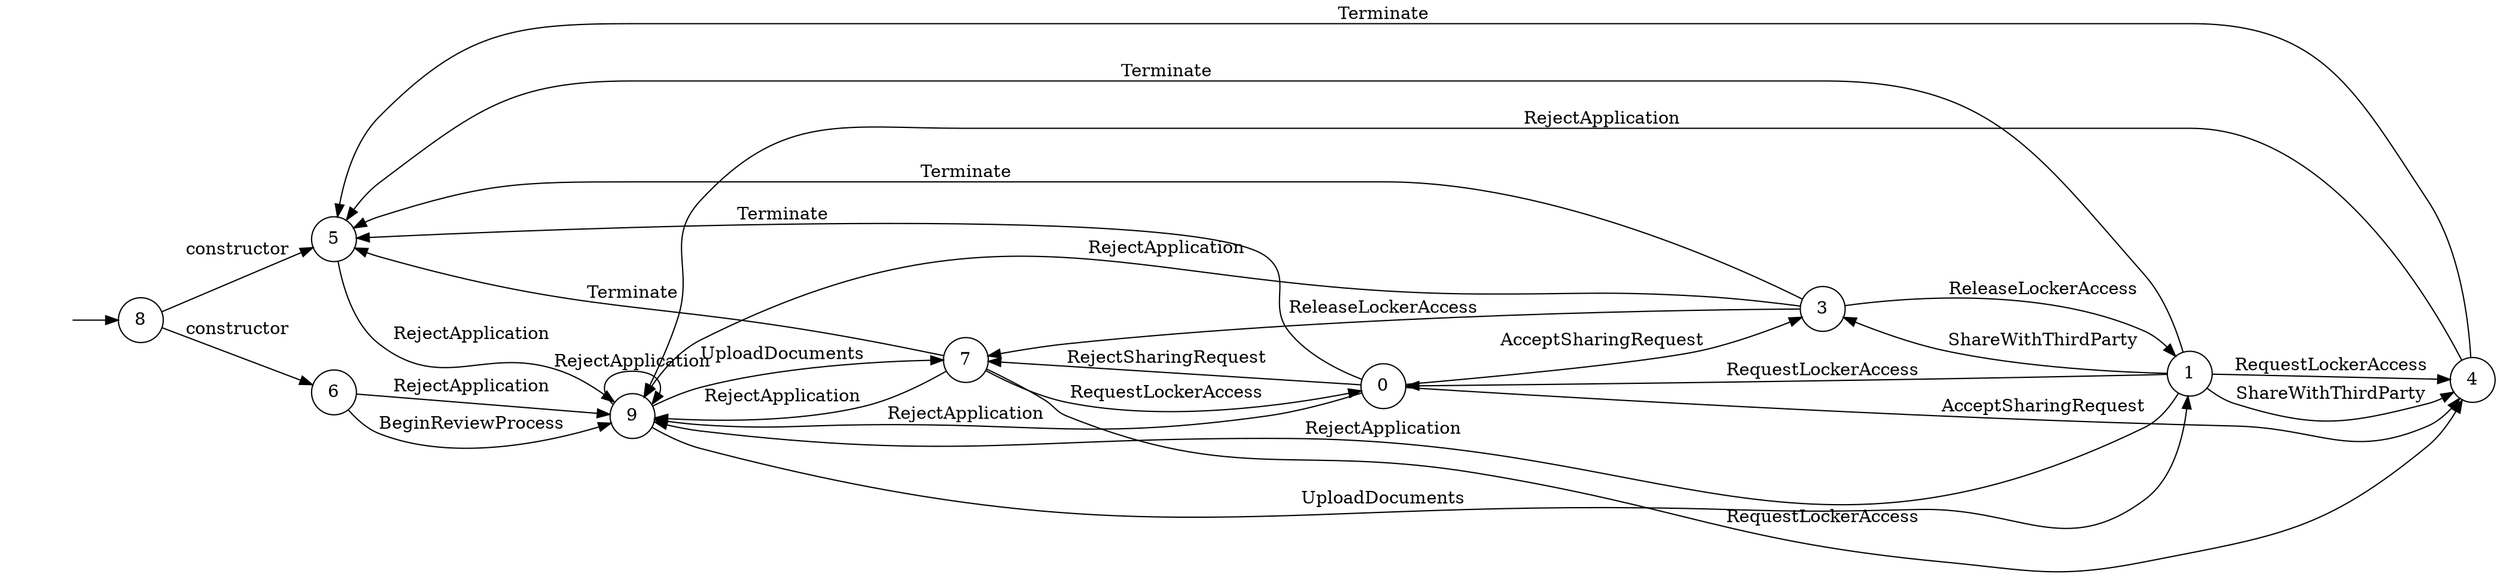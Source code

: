 digraph "Dapp-Automata-data/fuzzer/testnetdata-model-rq1-fix/DigitalLocker/contractorplus" {
	graph [rankdir=LR]
	"" [label="" shape=plaintext]
	4 [label=4 shape=circle]
	5 [label=5 shape=circle]
	7 [label=7 shape=circle]
	3 [label=3 shape=circle]
	6 [label=6 shape=circle]
	8 [label=8 shape=circle]
	0 [label=0 shape=circle]
	9 [label=9 shape=circle]
	1 [label=1 shape=circle]
	"" -> 8 [label=""]
	0 -> 4 [label=AcceptSharingRequest]
	0 -> 3 [label=AcceptSharingRequest]
	0 -> 5 [label=Terminate]
	0 -> 7 [label=RejectSharingRequest]
	0 -> 9 [label=RejectApplication]
	1 -> 0 [label=RequestLockerAccess]
	1 -> 4 [label=RequestLockerAccess]
	1 -> 4 [label=ShareWithThirdParty]
	1 -> 3 [label=ShareWithThirdParty]
	1 -> 5 [label=Terminate]
	1 -> 9 [label=RejectApplication]
	3 -> 7 [label=ReleaseLockerAccess]
	3 -> 1 [label=ReleaseLockerAccess]
	3 -> 5 [label=Terminate]
	3 -> 9 [label=RejectApplication]
	4 -> 5 [label=Terminate]
	4 -> 9 [label=RejectApplication]
	5 -> 9 [label=RejectApplication]
	6 -> 9 [label=RejectApplication]
	6 -> 9 [label=BeginReviewProcess]
	7 -> 0 [label=RequestLockerAccess]
	7 -> 4 [label=RequestLockerAccess]
	7 -> 5 [label=Terminate]
	7 -> 9 [label=RejectApplication]
	8 -> 5 [label=constructor]
	8 -> 6 [label=constructor]
	9 -> 7 [label=UploadDocuments]
	9 -> 1 [label=UploadDocuments]
	9 -> 9 [label=RejectApplication]
}

